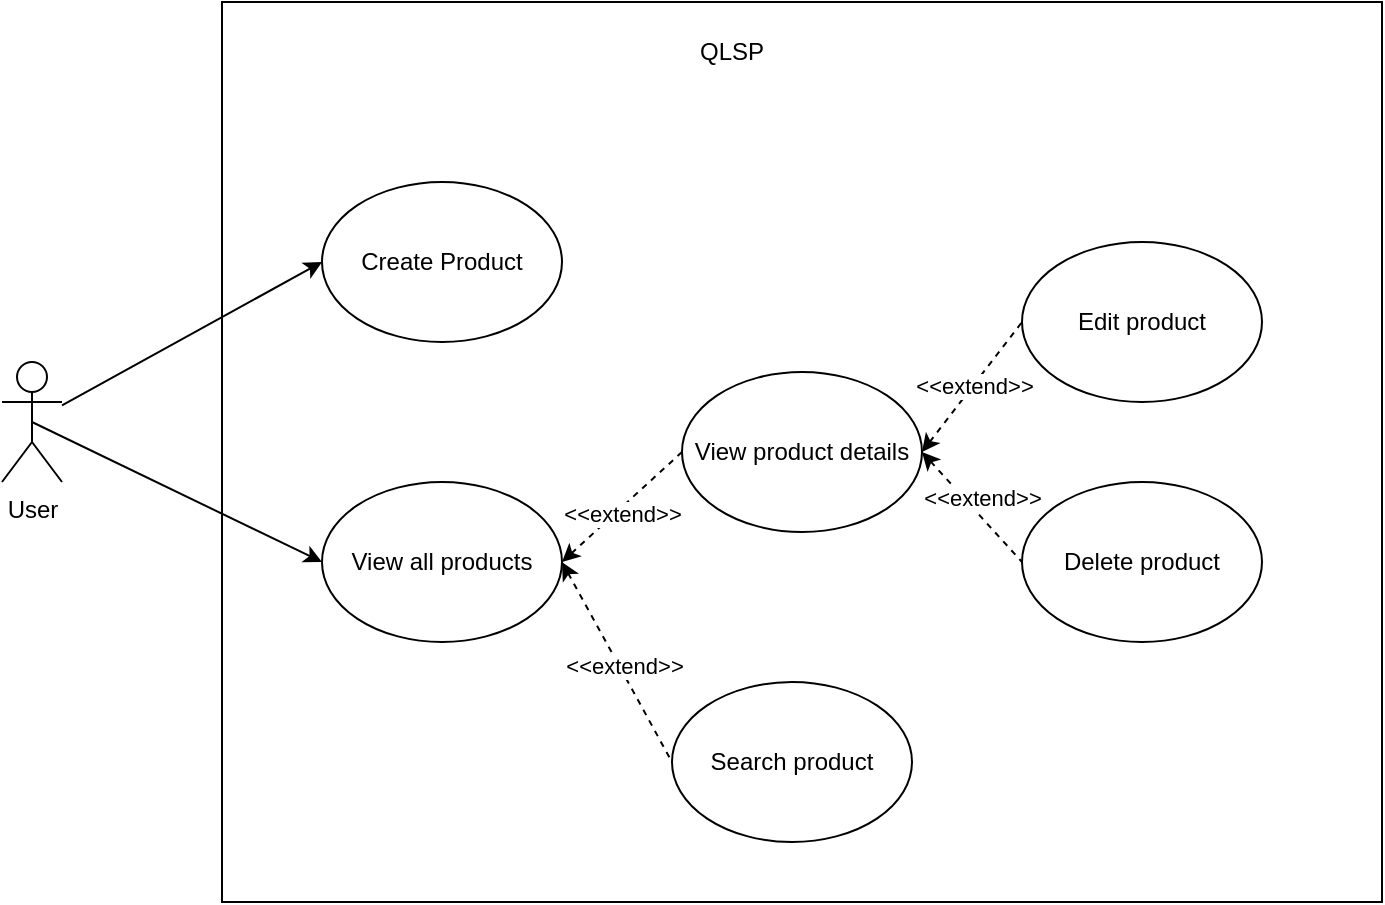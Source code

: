 <mxfile version="26.1.1">
  <diagram name="Page-1" id="-IXOVOkpxRyELUl7NMde">
    <mxGraphModel dx="1195" dy="737" grid="1" gridSize="10" guides="1" tooltips="1" connect="1" arrows="1" fold="1" page="1" pageScale="1" pageWidth="850" pageHeight="1100" math="0" shadow="0">
      <root>
        <mxCell id="0" />
        <mxCell id="1" parent="0" />
        <mxCell id="p5Biv2Sy-w0bLgvdEVat-2" value="" style="rounded=0;whiteSpace=wrap;html=1;" vertex="1" parent="1">
          <mxGeometry x="240" y="170" width="580" height="450" as="geometry" />
        </mxCell>
        <mxCell id="p5Biv2Sy-w0bLgvdEVat-8" style="rounded=0;orthogonalLoop=1;jettySize=auto;html=1;entryX=0;entryY=0.5;entryDx=0;entryDy=0;" edge="1" parent="1" source="p5Biv2Sy-w0bLgvdEVat-1" target="p5Biv2Sy-w0bLgvdEVat-5">
          <mxGeometry relative="1" as="geometry" />
        </mxCell>
        <mxCell id="p5Biv2Sy-w0bLgvdEVat-9" style="rounded=0;orthogonalLoop=1;jettySize=auto;html=1;exitX=0.5;exitY=0.5;exitDx=0;exitDy=0;exitPerimeter=0;entryX=0;entryY=0.5;entryDx=0;entryDy=0;" edge="1" parent="1" source="p5Biv2Sy-w0bLgvdEVat-1" target="p5Biv2Sy-w0bLgvdEVat-6">
          <mxGeometry relative="1" as="geometry" />
        </mxCell>
        <mxCell id="p5Biv2Sy-w0bLgvdEVat-1" value="User" style="shape=umlActor;verticalLabelPosition=bottom;verticalAlign=top;html=1;outlineConnect=0;" vertex="1" parent="1">
          <mxGeometry x="130" y="350" width="30" height="60" as="geometry" />
        </mxCell>
        <mxCell id="p5Biv2Sy-w0bLgvdEVat-4" value="QLSP" style="text;html=1;align=center;verticalAlign=middle;whiteSpace=wrap;rounded=0;" vertex="1" parent="1">
          <mxGeometry x="465" y="180" width="60" height="30" as="geometry" />
        </mxCell>
        <mxCell id="p5Biv2Sy-w0bLgvdEVat-5" value="Create Product" style="ellipse;whiteSpace=wrap;html=1;" vertex="1" parent="1">
          <mxGeometry x="290" y="260" width="120" height="80" as="geometry" />
        </mxCell>
        <mxCell id="p5Biv2Sy-w0bLgvdEVat-14" style="rounded=0;orthogonalLoop=1;jettySize=auto;html=1;exitX=1;exitY=0.5;exitDx=0;exitDy=0;entryX=0;entryY=0.5;entryDx=0;entryDy=0;dashed=1;startArrow=classic;startFill=1;endArrow=none;" edge="1" parent="1" source="p5Biv2Sy-w0bLgvdEVat-6" target="p5Biv2Sy-w0bLgvdEVat-11">
          <mxGeometry relative="1" as="geometry" />
        </mxCell>
        <mxCell id="p5Biv2Sy-w0bLgvdEVat-18" value="&amp;lt;&amp;lt;extend&amp;gt;&amp;gt;" style="edgeLabel;html=1;align=center;verticalAlign=middle;resizable=0;points=[];" vertex="1" connectable="0" parent="p5Biv2Sy-w0bLgvdEVat-14">
          <mxGeometry x="-0.065" y="-2" relative="1" as="geometry">
            <mxPoint as="offset" />
          </mxGeometry>
        </mxCell>
        <mxCell id="p5Biv2Sy-w0bLgvdEVat-15" style="rounded=0;orthogonalLoop=1;jettySize=auto;html=1;exitX=1;exitY=0.5;exitDx=0;exitDy=0;entryX=0;entryY=0.5;entryDx=0;entryDy=0;dashed=1;startArrow=classic;startFill=1;endArrow=none;" edge="1" parent="1" source="p5Biv2Sy-w0bLgvdEVat-6" target="p5Biv2Sy-w0bLgvdEVat-10">
          <mxGeometry relative="1" as="geometry" />
        </mxCell>
        <mxCell id="p5Biv2Sy-w0bLgvdEVat-19" value="&amp;lt;&amp;lt;extend&amp;gt;&amp;gt;" style="edgeLabel;html=1;align=center;verticalAlign=middle;resizable=0;points=[];" vertex="1" connectable="0" parent="p5Biv2Sy-w0bLgvdEVat-15">
          <mxGeometry x="0.049" y="2" relative="1" as="geometry">
            <mxPoint as="offset" />
          </mxGeometry>
        </mxCell>
        <mxCell id="p5Biv2Sy-w0bLgvdEVat-6" value="View all products" style="ellipse;whiteSpace=wrap;html=1;" vertex="1" parent="1">
          <mxGeometry x="290" y="410" width="120" height="80" as="geometry" />
        </mxCell>
        <mxCell id="p5Biv2Sy-w0bLgvdEVat-10" value="Search product" style="ellipse;whiteSpace=wrap;html=1;" vertex="1" parent="1">
          <mxGeometry x="465" y="510" width="120" height="80" as="geometry" />
        </mxCell>
        <mxCell id="p5Biv2Sy-w0bLgvdEVat-16" style="rounded=0;orthogonalLoop=1;jettySize=auto;html=1;exitX=1;exitY=0.5;exitDx=0;exitDy=0;entryX=0;entryY=0.5;entryDx=0;entryDy=0;dashed=1;endArrow=none;startFill=1;startArrow=classic;" edge="1" parent="1" source="p5Biv2Sy-w0bLgvdEVat-11" target="p5Biv2Sy-w0bLgvdEVat-12">
          <mxGeometry relative="1" as="geometry" />
        </mxCell>
        <mxCell id="p5Biv2Sy-w0bLgvdEVat-20" value="&amp;lt;&amp;lt;extend&amp;gt;&amp;gt;" style="edgeLabel;html=1;align=center;verticalAlign=middle;resizable=0;points=[];" vertex="1" connectable="0" parent="p5Biv2Sy-w0bLgvdEVat-16">
          <mxGeometry x="0.019" relative="1" as="geometry">
            <mxPoint as="offset" />
          </mxGeometry>
        </mxCell>
        <mxCell id="p5Biv2Sy-w0bLgvdEVat-17" style="rounded=0;orthogonalLoop=1;jettySize=auto;html=1;exitX=1;exitY=0.5;exitDx=0;exitDy=0;entryX=0;entryY=0.5;entryDx=0;entryDy=0;dashed=1;startArrow=classic;startFill=1;endArrow=none;" edge="1" parent="1" source="p5Biv2Sy-w0bLgvdEVat-11" target="p5Biv2Sy-w0bLgvdEVat-13">
          <mxGeometry relative="1" as="geometry" />
        </mxCell>
        <mxCell id="p5Biv2Sy-w0bLgvdEVat-21" value="&amp;lt;&amp;lt;extend&amp;gt;&amp;gt;" style="edgeLabel;html=1;align=center;verticalAlign=middle;resizable=0;points=[];" vertex="1" connectable="0" parent="p5Biv2Sy-w0bLgvdEVat-17">
          <mxGeometry x="-0.165" relative="1" as="geometry">
            <mxPoint x="9" as="offset" />
          </mxGeometry>
        </mxCell>
        <mxCell id="p5Biv2Sy-w0bLgvdEVat-11" value="View product details" style="ellipse;whiteSpace=wrap;html=1;" vertex="1" parent="1">
          <mxGeometry x="470" y="355" width="120" height="80" as="geometry" />
        </mxCell>
        <mxCell id="p5Biv2Sy-w0bLgvdEVat-12" value="Edit product" style="ellipse;whiteSpace=wrap;html=1;" vertex="1" parent="1">
          <mxGeometry x="640" y="290" width="120" height="80" as="geometry" />
        </mxCell>
        <mxCell id="p5Biv2Sy-w0bLgvdEVat-13" value="Delete product" style="ellipse;whiteSpace=wrap;html=1;" vertex="1" parent="1">
          <mxGeometry x="640" y="410" width="120" height="80" as="geometry" />
        </mxCell>
      </root>
    </mxGraphModel>
  </diagram>
</mxfile>
